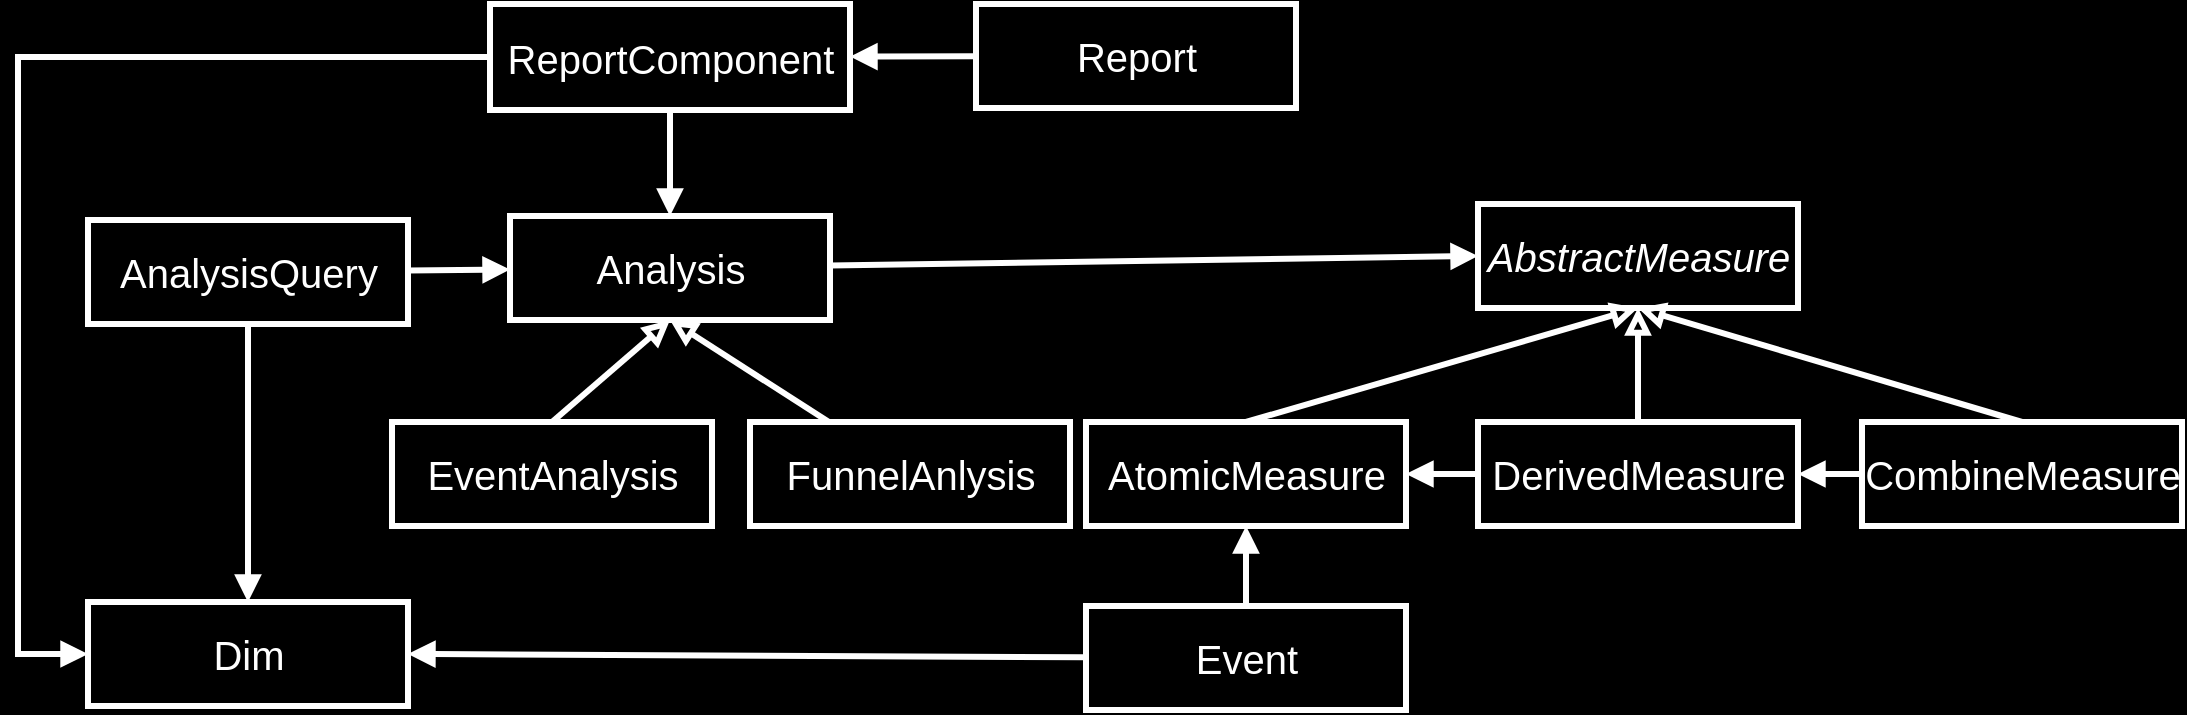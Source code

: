 <mxfile version="14.7.6" type="github" pages="3">
  <diagram id="jh6TqKwbCbA7gVTPyM8D" name="Page-1">
    <mxGraphModel dx="1520" dy="1032" grid="0" gridSize="10" guides="1" tooltips="1" connect="1" arrows="1" fold="1" page="1" pageScale="1" pageWidth="4827" pageHeight="4869" background="#000000" math="0" shadow="0">
      <root>
        <mxCell id="0" />
        <mxCell id="1" parent="0" />
        <mxCell id="5jwChbhLyahyvmCUTXbI-201" style="edgeStyle=none;rounded=0;orthogonalLoop=1;jettySize=auto;html=1;fontSize=20;fontColor=#FFFFFF;endArrow=block;endFill=1;strokeColor=#FFFFFF;strokeWidth=3;" edge="1" parent="1" source="5jwChbhLyahyvmCUTXbI-161" target="5jwChbhLyahyvmCUTXbI-164">
          <mxGeometry relative="1" as="geometry" />
        </mxCell>
        <mxCell id="5jwChbhLyahyvmCUTXbI-204" style="edgeStyle=elbowEdgeStyle;rounded=0;orthogonalLoop=1;jettySize=auto;html=1;entryX=0;entryY=0.5;entryDx=0;entryDy=0;fontSize=20;fontColor=#FFFFFF;endArrow=block;endFill=1;strokeColor=#FFFFFF;strokeWidth=3;" edge="1" parent="1" source="5jwChbhLyahyvmCUTXbI-161" target="5jwChbhLyahyvmCUTXbI-172">
          <mxGeometry relative="1" as="geometry">
            <Array as="points">
              <mxPoint x="1203" y="2524" />
            </Array>
          </mxGeometry>
        </mxCell>
        <mxCell id="5jwChbhLyahyvmCUTXbI-161" value="&lt;font color=&quot;#ffffff&quot; style=&quot;font-size: 20px;&quot;&gt;ReportComponent&lt;/font&gt;" style="html=1;strokeColor=#FFFFFF;strokeWidth=3;fillColor=none;fontSize=20;" vertex="1" parent="1">
          <mxGeometry x="1439" y="2345" width="180" height="53" as="geometry" />
        </mxCell>
        <mxCell id="5jwChbhLyahyvmCUTXbI-180" style="edgeStyle=none;rounded=0;orthogonalLoop=1;jettySize=auto;html=1;fontSize=20;fontColor=#FFFFFF;endArrow=block;endFill=1;strokeColor=#FFFFFF;strokeWidth=3;" edge="1" parent="1" source="5jwChbhLyahyvmCUTXbI-162" target="5jwChbhLyahyvmCUTXbI-161">
          <mxGeometry relative="1" as="geometry" />
        </mxCell>
        <mxCell id="5jwChbhLyahyvmCUTXbI-162" value="&lt;font color=&quot;#ffffff&quot; style=&quot;font-size: 20px;&quot;&gt;Report&lt;/font&gt;" style="html=1;strokeColor=#FFFFFF;strokeWidth=3;fillColor=none;fontSize=20;" vertex="1" parent="1">
          <mxGeometry x="1682" y="2345" width="160" height="52" as="geometry" />
        </mxCell>
        <mxCell id="5jwChbhLyahyvmCUTXbI-182" style="edgeStyle=none;rounded=0;orthogonalLoop=1;jettySize=auto;html=1;fontSize=20;fontColor=#FFFFFF;endArrow=block;endFill=1;strokeColor=#FFFFFF;strokeWidth=3;" edge="1" parent="1" source="5jwChbhLyahyvmCUTXbI-163" target="5jwChbhLyahyvmCUTXbI-164">
          <mxGeometry relative="1" as="geometry" />
        </mxCell>
        <mxCell id="5jwChbhLyahyvmCUTXbI-202" style="edgeStyle=none;rounded=0;orthogonalLoop=1;jettySize=auto;html=1;entryX=0.5;entryY=0;entryDx=0;entryDy=0;fontSize=20;fontColor=#FFFFFF;endArrow=block;endFill=1;strokeColor=#FFFFFF;strokeWidth=3;" edge="1" parent="1" source="5jwChbhLyahyvmCUTXbI-163" target="5jwChbhLyahyvmCUTXbI-172">
          <mxGeometry relative="1" as="geometry" />
        </mxCell>
        <mxCell id="5jwChbhLyahyvmCUTXbI-163" value="&lt;span style=&quot;color: rgb(255, 255, 255); font-size: 20px;&quot;&gt;&lt;font style=&quot;font-size: 20px;&quot;&gt;AnalysisQuery&lt;/font&gt;&lt;/span&gt;" style="html=1;strokeColor=#FFFFFF;strokeWidth=3;fillColor=none;fontSize=20;" vertex="1" parent="1">
          <mxGeometry x="1238" y="2453" width="160" height="52" as="geometry" />
        </mxCell>
        <mxCell id="5jwChbhLyahyvmCUTXbI-194" style="edgeStyle=none;rounded=0;orthogonalLoop=1;jettySize=auto;html=1;entryX=0;entryY=0.5;entryDx=0;entryDy=0;fontSize=20;fontColor=#FFFFFF;endArrow=block;endFill=1;strokeColor=#FFFFFF;strokeWidth=3;" edge="1" parent="1" source="5jwChbhLyahyvmCUTXbI-164" target="5jwChbhLyahyvmCUTXbI-167">
          <mxGeometry relative="1" as="geometry" />
        </mxCell>
        <mxCell id="5jwChbhLyahyvmCUTXbI-164" value="&lt;font color=&quot;#ffffff&quot; style=&quot;font-size: 20px;&quot;&gt;&lt;span style=&quot;font-size: 20px;&quot;&gt;Analysis&lt;/span&gt;&lt;/font&gt;" style="html=1;strokeColor=#FFFFFF;strokeWidth=3;fillColor=none;fontSize=20;" vertex="1" parent="1">
          <mxGeometry x="1449" y="2451" width="160" height="52" as="geometry" />
        </mxCell>
        <mxCell id="5jwChbhLyahyvmCUTXbI-178" style="edgeStyle=none;rounded=0;orthogonalLoop=1;jettySize=auto;html=1;entryX=0.5;entryY=1;entryDx=0;entryDy=0;fontSize=20;fontColor=#FFFFFF;endArrow=block;endFill=0;strokeColor=#FFFFFF;strokeWidth=3;exitX=0.5;exitY=0;exitDx=0;exitDy=0;" edge="1" parent="1" source="5jwChbhLyahyvmCUTXbI-165" target="5jwChbhLyahyvmCUTXbI-164">
          <mxGeometry relative="1" as="geometry" />
        </mxCell>
        <mxCell id="5jwChbhLyahyvmCUTXbI-165" value="&lt;font color=&quot;#ffffff&quot; style=&quot;font-size: 20px;&quot;&gt;&lt;span style=&quot;font-size: 20px;&quot;&gt;EventAnalysis&lt;/span&gt;&lt;/font&gt;" style="html=1;strokeColor=#FFFFFF;strokeWidth=3;fillColor=none;fontSize=20;" vertex="1" parent="1">
          <mxGeometry x="1390" y="2554" width="160" height="52" as="geometry" />
        </mxCell>
        <mxCell id="5jwChbhLyahyvmCUTXbI-179" style="edgeStyle=none;rounded=0;orthogonalLoop=1;jettySize=auto;html=1;fontSize=20;fontColor=#FFFFFF;endArrow=block;endFill=0;strokeColor=#FFFFFF;strokeWidth=3;entryX=0.5;entryY=1;entryDx=0;entryDy=0;" edge="1" parent="1" source="5jwChbhLyahyvmCUTXbI-166" target="5jwChbhLyahyvmCUTXbI-164">
          <mxGeometry relative="1" as="geometry" />
        </mxCell>
        <mxCell id="5jwChbhLyahyvmCUTXbI-166" value="&lt;font color=&quot;#ffffff&quot; style=&quot;font-size: 20px;&quot;&gt;&lt;span style=&quot;font-size: 20px;&quot;&gt;FunnelAnlysis&lt;/span&gt;&lt;/font&gt;" style="html=1;strokeColor=#FFFFFF;strokeWidth=3;fillColor=none;fontSize=20;" vertex="1" parent="1">
          <mxGeometry x="1569" y="2554" width="160" height="52" as="geometry" />
        </mxCell>
        <mxCell id="5jwChbhLyahyvmCUTXbI-167" value="&lt;span style=&quot;color: rgb(255, 255, 255); font-style: italic; font-size: 20px;&quot;&gt;&lt;font style=&quot;font-size: 20px;&quot;&gt;AbstractMeasure&lt;/font&gt;&lt;/span&gt;" style="html=1;strokeColor=#FFFFFF;strokeWidth=3;fillColor=none;fontSize=20;" vertex="1" parent="1">
          <mxGeometry x="1933" y="2445" width="160" height="52" as="geometry" />
        </mxCell>
        <mxCell id="5jwChbhLyahyvmCUTXbI-174" style="rounded=0;orthogonalLoop=1;jettySize=auto;html=1;entryX=0.5;entryY=1;entryDx=0;entryDy=0;fontSize=20;strokeWidth=3;exitX=0.5;exitY=0;exitDx=0;exitDy=0;fontColor=#FFFFFF;strokeColor=#FFFFFF;endArrow=block;endFill=0;" edge="1" parent="1" source="5jwChbhLyahyvmCUTXbI-168" target="5jwChbhLyahyvmCUTXbI-167">
          <mxGeometry relative="1" as="geometry" />
        </mxCell>
        <mxCell id="5jwChbhLyahyvmCUTXbI-168" value="&lt;span style=&quot;color: rgb(255, 255, 255); font-size: 20px;&quot;&gt;&lt;font style=&quot;font-size: 20px;&quot;&gt;AtomicMeasure&lt;/font&gt;&lt;/span&gt;" style="html=1;strokeColor=#FFFFFF;strokeWidth=3;fillColor=none;fontSize=20;" vertex="1" parent="1">
          <mxGeometry x="1737" y="2554" width="160" height="52" as="geometry" />
        </mxCell>
        <mxCell id="5jwChbhLyahyvmCUTXbI-175" style="edgeStyle=none;rounded=0;orthogonalLoop=1;jettySize=auto;html=1;fontSize=20;fontColor=#FFFFFF;endArrow=block;endFill=0;strokeColor=#FFFFFF;strokeWidth=3;" edge="1" parent="1" source="5jwChbhLyahyvmCUTXbI-169" target="5jwChbhLyahyvmCUTXbI-167">
          <mxGeometry relative="1" as="geometry" />
        </mxCell>
        <mxCell id="5jwChbhLyahyvmCUTXbI-199" style="edgeStyle=none;rounded=0;orthogonalLoop=1;jettySize=auto;html=1;fontSize=20;fontColor=#FFFFFF;endArrow=block;endFill=1;strokeColor=#FFFFFF;strokeWidth=3;" edge="1" parent="1" source="5jwChbhLyahyvmCUTXbI-169" target="5jwChbhLyahyvmCUTXbI-168">
          <mxGeometry relative="1" as="geometry">
            <mxPoint x="1902.52" y="2580" as="targetPoint" />
          </mxGeometry>
        </mxCell>
        <mxCell id="5jwChbhLyahyvmCUTXbI-169" value="&lt;span style=&quot;color: rgb(255, 255, 255); font-size: 20px;&quot;&gt;&lt;font style=&quot;font-size: 20px;&quot;&gt;DerivedMeasure&lt;/font&gt;&lt;/span&gt;" style="html=1;strokeColor=#FFFFFF;strokeWidth=3;fillColor=none;fontSize=20;" vertex="1" parent="1">
          <mxGeometry x="1933" y="2554" width="160" height="52" as="geometry" />
        </mxCell>
        <mxCell id="5jwChbhLyahyvmCUTXbI-176" style="edgeStyle=none;rounded=0;orthogonalLoop=1;jettySize=auto;html=1;entryX=0.5;entryY=1;entryDx=0;entryDy=0;fontSize=20;fontColor=#FFFFFF;endArrow=block;endFill=0;strokeColor=#FFFFFF;strokeWidth=3;exitX=0.5;exitY=0;exitDx=0;exitDy=0;" edge="1" parent="1" source="5jwChbhLyahyvmCUTXbI-170" target="5jwChbhLyahyvmCUTXbI-167">
          <mxGeometry relative="1" as="geometry" />
        </mxCell>
        <mxCell id="5jwChbhLyahyvmCUTXbI-198" style="rounded=0;orthogonalLoop=1;jettySize=auto;html=1;entryX=1;entryY=0.5;entryDx=0;entryDy=0;fontSize=20;fontColor=#FFFFFF;endArrow=block;endFill=1;strokeColor=#FFFFFF;strokeWidth=3;" edge="1" parent="1" source="5jwChbhLyahyvmCUTXbI-170" target="5jwChbhLyahyvmCUTXbI-169">
          <mxGeometry relative="1" as="geometry" />
        </mxCell>
        <mxCell id="5jwChbhLyahyvmCUTXbI-170" value="&lt;span style=&quot;color: rgb(255, 255, 255); font-size: 20px;&quot;&gt;&lt;font style=&quot;font-size: 20px;&quot;&gt;CombineMeasure&lt;/font&gt;&lt;/span&gt;" style="html=1;strokeColor=#FFFFFF;strokeWidth=3;fillColor=none;fontSize=20;" vertex="1" parent="1">
          <mxGeometry x="2125" y="2554" width="160" height="52" as="geometry" />
        </mxCell>
        <mxCell id="5jwChbhLyahyvmCUTXbI-186" style="edgeStyle=none;rounded=0;orthogonalLoop=1;jettySize=auto;html=1;entryX=1;entryY=0.5;entryDx=0;entryDy=0;fontSize=20;fontColor=#FFFFFF;endArrow=block;endFill=1;strokeColor=#FFFFFF;strokeWidth=3;" edge="1" parent="1" source="5jwChbhLyahyvmCUTXbI-171" target="5jwChbhLyahyvmCUTXbI-172">
          <mxGeometry relative="1" as="geometry" />
        </mxCell>
        <mxCell id="5jwChbhLyahyvmCUTXbI-187" style="edgeStyle=none;rounded=0;orthogonalLoop=1;jettySize=auto;html=1;entryX=0.5;entryY=1;entryDx=0;entryDy=0;fontSize=20;fontColor=#FFFFFF;endArrow=block;endFill=1;strokeColor=#FFFFFF;strokeWidth=3;" edge="1" parent="1" source="5jwChbhLyahyvmCUTXbI-171" target="5jwChbhLyahyvmCUTXbI-168">
          <mxGeometry relative="1" as="geometry" />
        </mxCell>
        <mxCell id="5jwChbhLyahyvmCUTXbI-171" value="&lt;font color=&quot;#ffffff&quot; style=&quot;font-size: 20px;&quot;&gt;&lt;span style=&quot;font-size: 20px;&quot;&gt;Event&lt;/span&gt;&lt;/font&gt;" style="html=1;strokeColor=#FFFFFF;strokeWidth=3;fillColor=none;fontSize=20;" vertex="1" parent="1">
          <mxGeometry x="1737" y="2646" width="160" height="52" as="geometry" />
        </mxCell>
        <mxCell id="5jwChbhLyahyvmCUTXbI-172" value="&lt;font color=&quot;#ffffff&quot; style=&quot;font-size: 20px;&quot;&gt;&lt;span style=&quot;font-size: 20px;&quot;&gt;Dim&lt;/span&gt;&lt;/font&gt;" style="html=1;strokeColor=#FFFFFF;strokeWidth=3;fillColor=none;fontSize=20;" vertex="1" parent="1">
          <mxGeometry x="1238" y="2644" width="160" height="52" as="geometry" />
        </mxCell>
      </root>
    </mxGraphModel>
  </diagram>
  <diagram id="kapp5iF5mblhU-gvpFe1" name="Page-2">
    <mxGraphModel dx="894" dy="607" grid="0" gridSize="10" guides="1" tooltips="1" connect="1" arrows="1" fold="1" page="1" pageScale="1" pageWidth="4827" pageHeight="4869" background="#000000" math="0" shadow="0">
      <root>
        <mxCell id="EK0KOEgqzdzAbVFOYVTn-0" />
        <mxCell id="EK0KOEgqzdzAbVFOYVTn-1" parent="EK0KOEgqzdzAbVFOYVTn-0" />
        <mxCell id="EK0KOEgqzdzAbVFOYVTn-16" value="&lt;span style=&quot;color: rgb(255, 255, 255); font-style: italic; font-size: 20px;&quot;&gt;&lt;font style=&quot;font-size: 20px;&quot;&gt;AbstractMeasure&lt;/font&gt;&lt;/span&gt;" style="html=1;strokeColor=#FFFFFF;strokeWidth=3;fillColor=none;fontSize=20;" vertex="1" parent="EK0KOEgqzdzAbVFOYVTn-1">
          <mxGeometry x="1933" y="2445" width="160" height="52" as="geometry" />
        </mxCell>
        <mxCell id="EK0KOEgqzdzAbVFOYVTn-17" style="rounded=0;orthogonalLoop=1;jettySize=auto;html=1;entryX=0.5;entryY=1;entryDx=0;entryDy=0;fontSize=20;strokeWidth=3;exitX=0.5;exitY=0;exitDx=0;exitDy=0;fontColor=#FFFFFF;strokeColor=#FFFFFF;endArrow=block;endFill=0;" edge="1" parent="EK0KOEgqzdzAbVFOYVTn-1" source="EK0KOEgqzdzAbVFOYVTn-18" target="EK0KOEgqzdzAbVFOYVTn-16">
          <mxGeometry relative="1" as="geometry" />
        </mxCell>
        <mxCell id="EK0KOEgqzdzAbVFOYVTn-18" value="&lt;span style=&quot;color: rgb(255, 255, 255); font-size: 20px;&quot;&gt;&lt;font style=&quot;font-size: 20px;&quot;&gt;AtomicMeasure&lt;/font&gt;&lt;/span&gt;" style="html=1;strokeColor=#FFFFFF;strokeWidth=3;fillColor=none;fontSize=20;" vertex="1" parent="EK0KOEgqzdzAbVFOYVTn-1">
          <mxGeometry x="1714" y="2554" width="160" height="52" as="geometry" />
        </mxCell>
        <mxCell id="EK0KOEgqzdzAbVFOYVTn-19" style="edgeStyle=none;rounded=0;orthogonalLoop=1;jettySize=auto;html=1;fontSize=20;fontColor=#FFFFFF;endArrow=block;endFill=0;strokeColor=#FFFFFF;strokeWidth=3;" edge="1" parent="EK0KOEgqzdzAbVFOYVTn-1" source="EK0KOEgqzdzAbVFOYVTn-21" target="EK0KOEgqzdzAbVFOYVTn-16">
          <mxGeometry relative="1" as="geometry" />
        </mxCell>
        <mxCell id="EK0KOEgqzdzAbVFOYVTn-20" style="edgeStyle=none;rounded=0;orthogonalLoop=1;jettySize=auto;html=1;fontSize=20;fontColor=#FFFFFF;endArrow=block;endFill=1;strokeColor=#FFFFFF;strokeWidth=3;" edge="1" parent="EK0KOEgqzdzAbVFOYVTn-1" source="EK0KOEgqzdzAbVFOYVTn-21" target="EK0KOEgqzdzAbVFOYVTn-18">
          <mxGeometry relative="1" as="geometry">
            <mxPoint x="1902.52" y="2580" as="targetPoint" />
          </mxGeometry>
        </mxCell>
        <mxCell id="EK0KOEgqzdzAbVFOYVTn-21" value="&lt;span style=&quot;color: rgb(255, 255, 255); font-size: 20px;&quot;&gt;&lt;font style=&quot;font-size: 20px;&quot;&gt;DerivedMeasure&lt;/font&gt;&lt;/span&gt;" style="html=1;strokeColor=#FFFFFF;strokeWidth=3;fillColor=none;fontSize=20;" vertex="1" parent="EK0KOEgqzdzAbVFOYVTn-1">
          <mxGeometry x="1933" y="2554" width="160" height="52" as="geometry" />
        </mxCell>
        <mxCell id="EK0KOEgqzdzAbVFOYVTn-22" style="edgeStyle=none;rounded=0;orthogonalLoop=1;jettySize=auto;html=1;entryX=0.5;entryY=1;entryDx=0;entryDy=0;fontSize=20;fontColor=#FFFFFF;endArrow=block;endFill=0;strokeColor=#FFFFFF;strokeWidth=3;exitX=0.5;exitY=0;exitDx=0;exitDy=0;" edge="1" parent="EK0KOEgqzdzAbVFOYVTn-1" source="EK0KOEgqzdzAbVFOYVTn-24" target="EK0KOEgqzdzAbVFOYVTn-16">
          <mxGeometry relative="1" as="geometry" />
        </mxCell>
        <mxCell id="EK0KOEgqzdzAbVFOYVTn-23" style="rounded=0;orthogonalLoop=1;jettySize=auto;html=1;entryX=1;entryY=0.5;entryDx=0;entryDy=0;fontSize=20;fontColor=#FFFFFF;endArrow=block;endFill=1;strokeColor=#FFFFFF;strokeWidth=3;" edge="1" parent="EK0KOEgqzdzAbVFOYVTn-1" source="EK0KOEgqzdzAbVFOYVTn-24" target="EK0KOEgqzdzAbVFOYVTn-21">
          <mxGeometry relative="1" as="geometry" />
        </mxCell>
        <mxCell id="EK0KOEgqzdzAbVFOYVTn-24" value="&lt;span style=&quot;color: rgb(255, 255, 255); font-size: 20px;&quot;&gt;&lt;font style=&quot;font-size: 20px;&quot;&gt;CombineMeasure&lt;/font&gt;&lt;/span&gt;" style="html=1;strokeColor=#FFFFFF;strokeWidth=3;fillColor=none;fontSize=20;" vertex="1" parent="EK0KOEgqzdzAbVFOYVTn-1">
          <mxGeometry x="2148" y="2554" width="160" height="52" as="geometry" />
        </mxCell>
      </root>
    </mxGraphModel>
  </diagram>
  <diagram id="UnkfNU_qpfL2htqh1TM8" name="Page-3">
    <mxGraphModel dx="760" dy="516" grid="0" gridSize="10" guides="1" tooltips="1" connect="1" arrows="1" fold="1" page="1" pageScale="1" pageWidth="4827" pageHeight="4869" background="#000000" math="0" shadow="0">
      <root>
        <mxCell id="7YWMj5bX68flCL8L8MSO-0" />
        <mxCell id="7YWMj5bX68flCL8L8MSO-1" parent="7YWMj5bX68flCL8L8MSO-0" />
      </root>
    </mxGraphModel>
  </diagram>
</mxfile>
